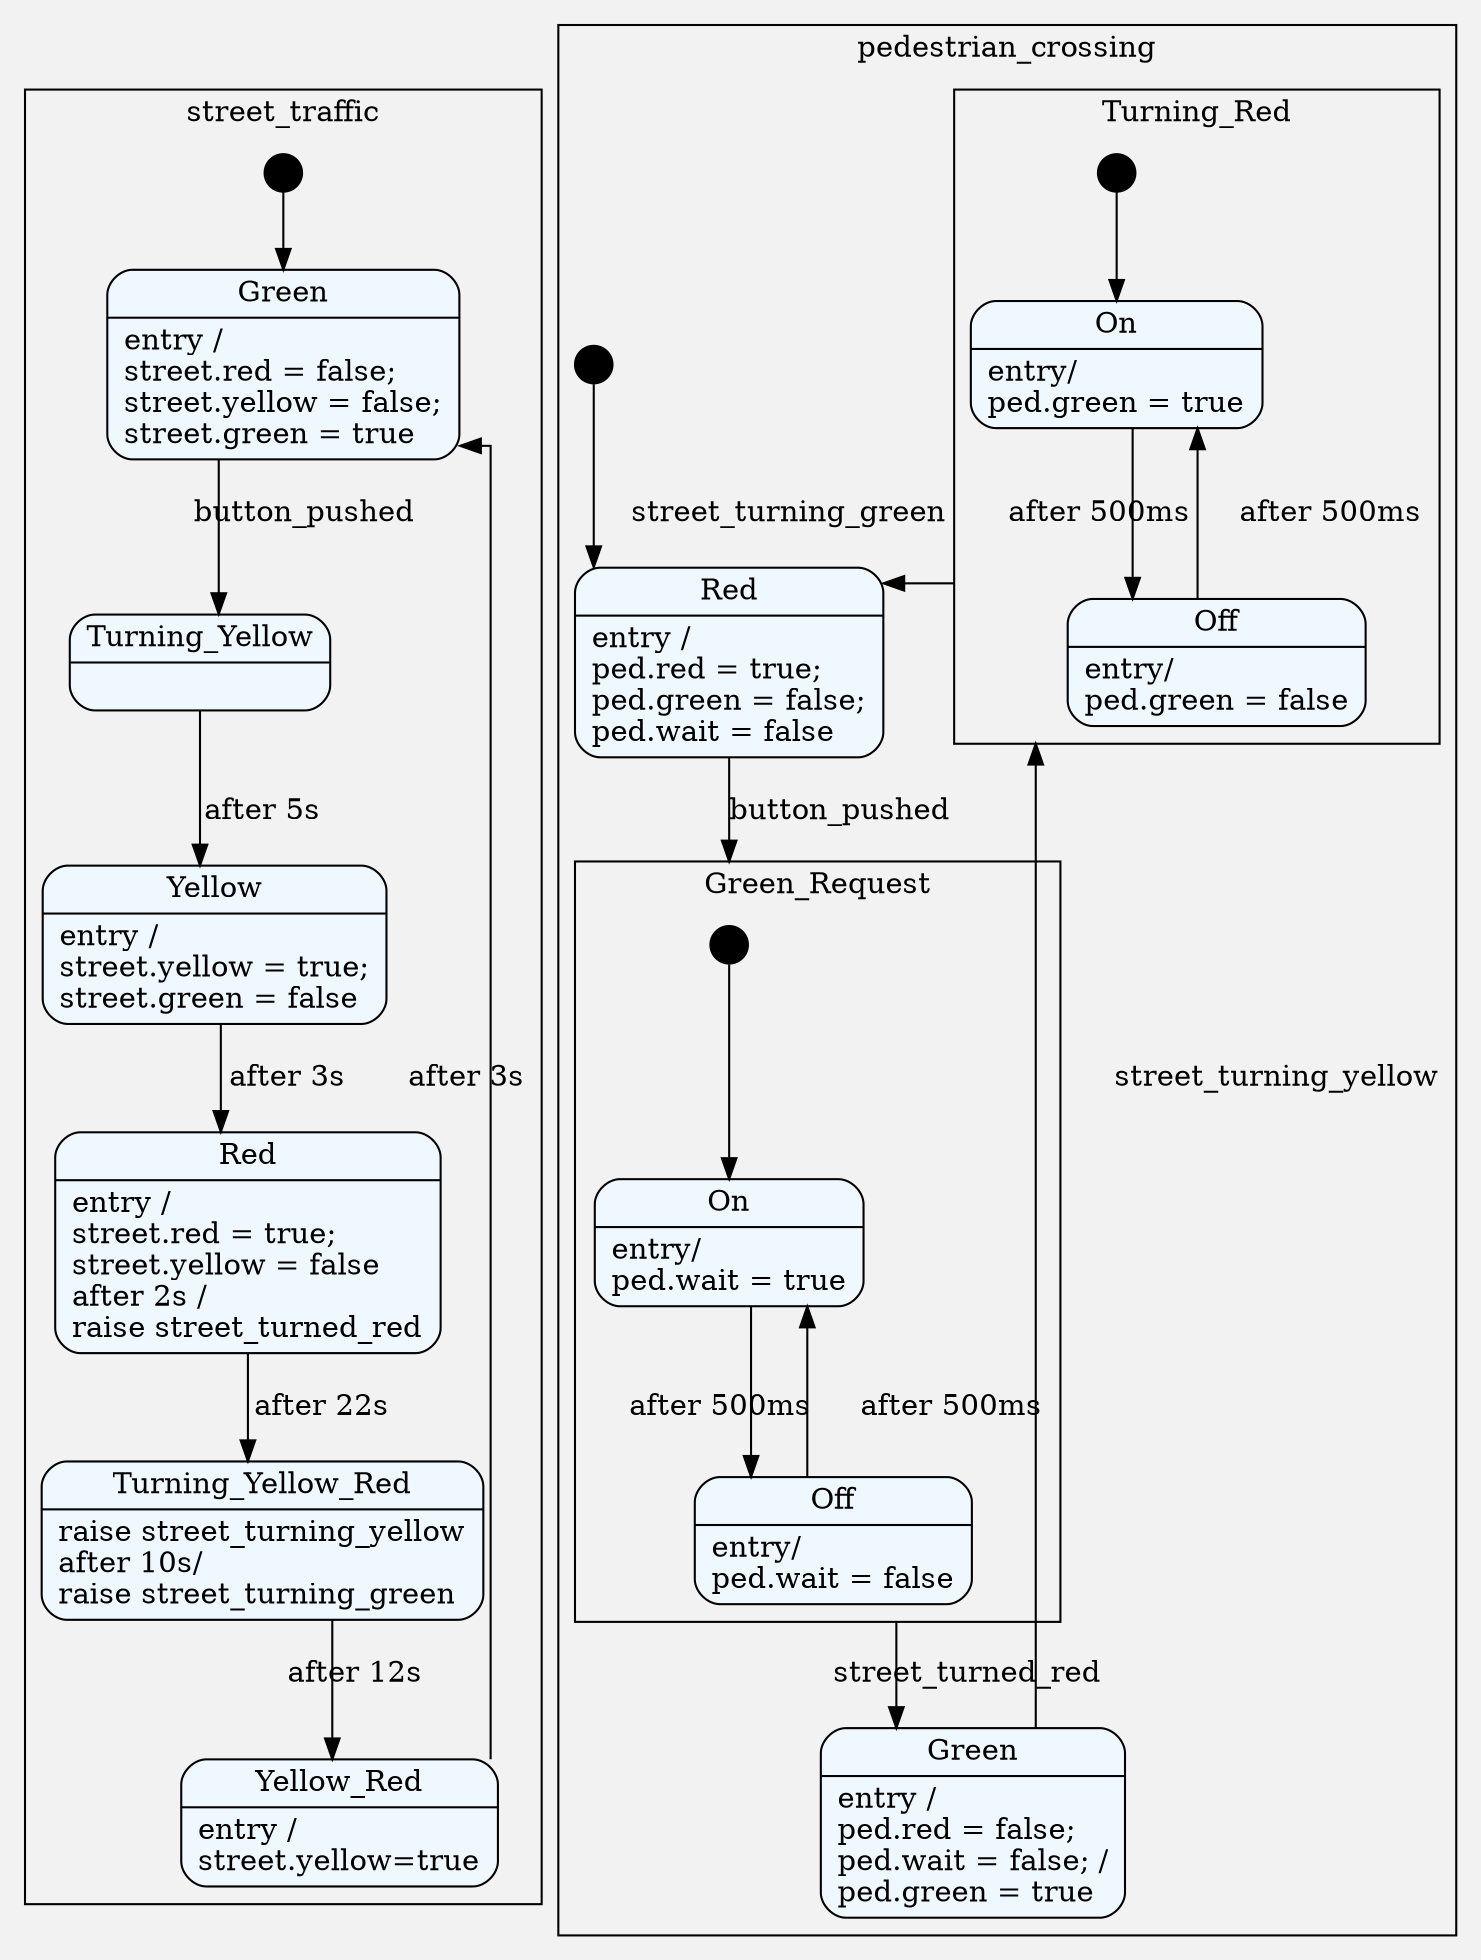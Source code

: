 // https://blogs.itemis.com/en/program-an-arduino-with-statemachines-in-5-minutes

digraph {
	bgcolor=gray95
	compound = true

//	splines=line
	splines=ortho

	node[fillcolor=aliceblue shape=Mrecord style=filled]

	subgraph cluster_street_traffic {
		label = "street_traffic"

		startNode[shape=circle fillcolor=black label="" style=filled width=0.25]

		Green[label="
			{
				Green |
				entry /\l
				street.red = false;\l
				street.yellow = false;\l
				street.green = true\l
			}"]

		Turning_Yellow[label="
			{
				Turning_Yellow |
			}"]

		Yellow[label="
			{
				Yellow |
				entry /\l
				street.yellow = true;\l
				street.green = false\l
			}"]

		Red[label="
			{
				Red |
				entry /\l
				street.red = true;\l
				street.yellow = false\l
				after 2s /\l
				raise street_turned_red
			}"]

		Turning_Yellow_Red[label="
			{
				Turning_Yellow_Red |
				raise street_turning_yellow\l
				after 10s/\l
				raise street_turning_green\l
			}"]

		Yellow_Red[label="
			{
				Yellow_Red |
				entry /\l
				street.yellow=true\l
			}"]

		startNode -> Green
		Green -> Turning_Yellow [label="button_pushed"]
		Turning_Yellow -> Yellow [label="after 5s"]
		Yellow -> Red [label="after 3s"]
		Red -> Turning_Yellow_Red [label="after 22s"]
		Turning_Yellow_Red -> Yellow_Red [label="after 12s"]
		Yellow_Red -> Green [label="after 3s"]
	}

	subgraph cluster_pedestrian_crossing {
		label = "pedestrian_crossing"

		pc_startNode[shape=circle fillcolor=black label="" style=filled width=0.25]

		pc_Red[label="
			{
				Red |
				entry /\l
				ped.red = true;\l
				ped.green = false;\l
				ped.wait = false\l
			}"]

		subgraph cluster_green_request {
			label = "Green_Request"
			green_request_startNode[shape=circle fillcolor=black label="" style=filled width=0.25]
			green_request_on[label="
			{
				On |
				entry/\l
				ped.wait = true
			}"]

			green_request_off[label="
			{
				Off |
				entry/\l
				ped.wait = false
			}"]

			green_request_startNode -> green_request_on
			green_request_on -> green_request_off [label="after 500ms"]
			green_request_off -> green_request_on [label="after 500ms"]
		}

		pc_Green[label="
			{
				Green |
				entry /\l
				ped.red = false;\l
				ped.wait = false; /\l
				ped.green = true\l
			}"]

		subgraph cluster_turning_red {
			label = "Turning_Red"
			turning_red_startNode[shape=circle fillcolor=black label="" style=filled width=0.25]
			turning_red_on[label="
			{
				On |
				entry/\l
				ped.green = true
			}"]

			turning_red_off[label="
			{
				Off |
				entry/\l
				ped.green = false
			}"]

			turning_red_startNode -> turning_red_on
			turning_red_on -> turning_red_off [label="after 500ms"]
			turning_red_off -> turning_red_on [label="after 500ms"]
		}

		pc_startNode -> pc_Red
		pc_Red -> green_request_startNode [lhead=cluster_green_request label="button_pushed"]
		green_request_off -> pc_Green [ltail=cluster_green_request label="street_turned_red"]
		pc_Green -> turning_red_on [lhead=cluster_turning_red label="street_turning_yellow"]
		turning_red_on -> pc_Red [ltail=cluster_turning_red label="street_turning_green"]
	}
}